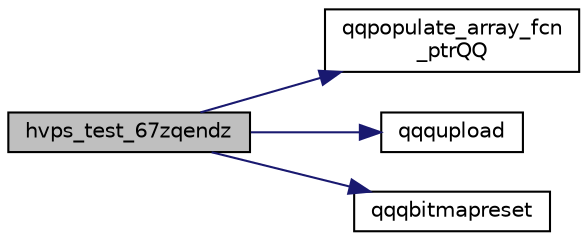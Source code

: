 digraph "hvps_test_67zqendz"
{
  edge [fontname="Helvetica",fontsize="10",labelfontname="Helvetica",labelfontsize="10"];
  node [fontname="Helvetica",fontsize="10",shape=record];
  rankdir="LR";
  Node614 [label="hvps_test_67zqendz",height=0.2,width=0.4,color="black", fillcolor="grey75", style="filled", fontcolor="black"];
  Node614 -> Node615 [color="midnightblue",fontsize="10",style="solid",fontname="Helvetica"];
  Node615 [label="qqpopulate_array_fcn\l_ptrQQ",height=0.2,width=0.4,color="black", fillcolor="white", style="filled",URL="$inszt__hvps__test_8c.html#a4ad6fa1bb94fc1c3ac2dc30925106081"];
  Node614 -> Node616 [color="midnightblue",fontsize="10",style="solid",fontname="Helvetica"];
  Node616 [label="qqqupload",height=0.2,width=0.4,color="black", fillcolor="white", style="filled",URL="$inszt__hvps__test_8c.html#a109761d7f84a96b5606e507bace276b5"];
  Node614 -> Node617 [color="midnightblue",fontsize="10",style="solid",fontname="Helvetica"];
  Node617 [label="qqqbitmapreset",height=0.2,width=0.4,color="black", fillcolor="white", style="filled",URL="$inszt__hvps__test_8c.html#a5688fceaed93ba591e78ee15ccb0187f"];
}
